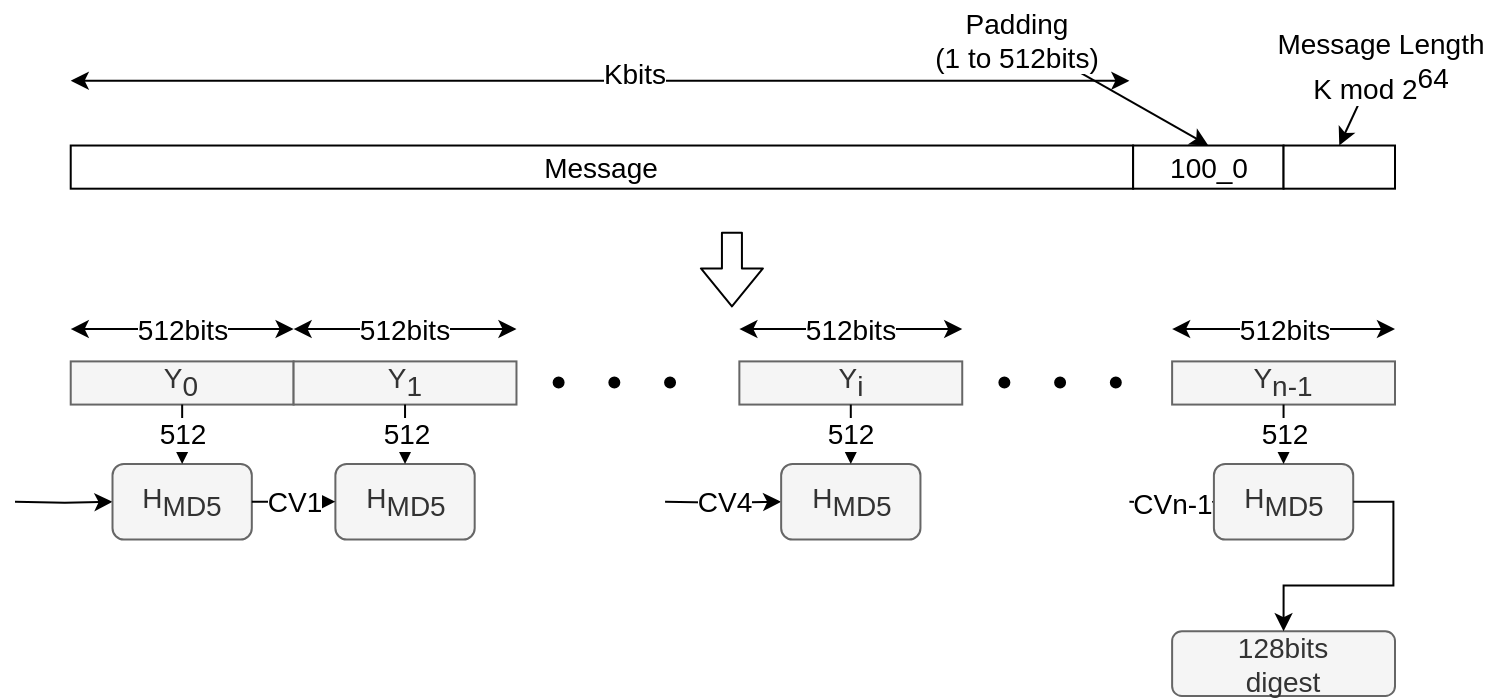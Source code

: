 <mxfile version="10.6.3" type="github"><diagram id="75t6XXOiBoQuIuTBFxo4" name="Page-1"><mxGraphModel dx="962" dy="1789" grid="1" gridSize="10" guides="1" tooltips="1" connect="1" arrows="1" fold="1" page="1" pageScale="1" pageWidth="827" pageHeight="1169" math="0" shadow="0"><root><mxCell id="0"/><mxCell id="1" parent="0"/><mxCell id="HgQb557mBGdzhUg2ySvN-65" value="" style="group;fontSize=14;" vertex="1" connectable="0" parent="1"><mxGeometry x="40.5" y="-1119" width="690" height="340" as="geometry"/></mxCell><mxCell id="HgQb557mBGdzhUg2ySvN-57" value="" style="group;container=1;fontSize=14;" vertex="1" connectable="0" parent="HgQb557mBGdzhUg2ySvN-65"><mxGeometry y="64.762" width="690" height="275.238" as="geometry"/></mxCell><mxCell id="HgQb557mBGdzhUg2ySvN-4" value="" style="shape=flexArrow;endArrow=classic;html=1;fontSize=14;" edge="1" parent="HgQb557mBGdzhUg2ySvN-57"><mxGeometry width="50" height="50" relative="1" as="geometry"><mxPoint x="358.466" y="43.175" as="sourcePoint"/><mxPoint x="358.466" y="80.952" as="targetPoint"/></mxGeometry></mxCell><mxCell id="HgQb557mBGdzhUg2ySvN-10" value="" style="group;fontSize=14;" vertex="1" connectable="0" parent="HgQb557mBGdzhUg2ySvN-57"><mxGeometry x="27.86" width="662.14" height="21.587" as="geometry"/></mxCell><mxCell id="HgQb557mBGdzhUg2ySvN-5" value="" style="group;container=1;fontSize=14;" vertex="1" connectable="0" parent="HgQb557mBGdzhUg2ySvN-10"><mxGeometry width="662.14" height="21.587" as="geometry"/></mxCell><mxCell id="HgQb557mBGdzhUg2ySvN-1" value="Message" style="rounded=0;whiteSpace=wrap;html=1;fontSize=14;" vertex="1" parent="HgQb557mBGdzhUg2ySvN-5"><mxGeometry width="531.198" height="21.587" as="geometry"/></mxCell><mxCell id="HgQb557mBGdzhUg2ySvN-2" value="100_0" style="rounded=0;whiteSpace=wrap;html=1;fontSize=14;" vertex="1" parent="HgQb557mBGdzhUg2ySvN-5"><mxGeometry x="531.198" width="75.222" height="21.587" as="geometry"/></mxCell><mxCell id="HgQb557mBGdzhUg2ySvN-3" value="" style="rounded=0;whiteSpace=wrap;html=1;fontSize=14;" vertex="1" parent="HgQb557mBGdzhUg2ySvN-5"><mxGeometry x="606.42" width="55.72" height="21.587" as="geometry"/></mxCell><mxCell id="HgQb557mBGdzhUg2ySvN-17" value="" style="group;container=1;fontSize=14;" vertex="1" connectable="0" parent="HgQb557mBGdzhUg2ySvN-57"><mxGeometry x="27.86" y="80.952" width="111.44" height="48.571" as="geometry"/></mxCell><mxCell id="HgQb557mBGdzhUg2ySvN-18" value="" style="group;fontSize=14;" vertex="1" connectable="0" parent="HgQb557mBGdzhUg2ySvN-17"><mxGeometry y="10.794" width="111.44" height="37.778" as="geometry"/></mxCell><mxCell id="HgQb557mBGdzhUg2ySvN-11" value="Y&lt;sub style=&quot;font-size: 14px;&quot;&gt;0&lt;/sub&gt;&lt;br style=&quot;font-size: 14px;&quot;&gt;" style="rounded=0;whiteSpace=wrap;html=1;fillColor=#f5f5f5;strokeColor=#666666;fontColor=#333333;fontSize=14;" vertex="1" parent="HgQb557mBGdzhUg2ySvN-18"><mxGeometry y="16.19" width="111.44" height="21.587" as="geometry"/></mxCell><mxCell id="HgQb557mBGdzhUg2ySvN-15" value="512bits" style="endArrow=classic;startArrow=classic;html=1;fontSize=14;" edge="1" parent="HgQb557mBGdzhUg2ySvN-18"><mxGeometry width="50" height="50" relative="1" as="geometry"><mxPoint as="sourcePoint"/><mxPoint x="111.44" as="targetPoint"/><Array as="points"><mxPoint x="55.72"/></Array></mxGeometry></mxCell><mxCell id="HgQb557mBGdzhUg2ySvN-19" value="" style="group;fontSize=14;" vertex="1" connectable="0" parent="HgQb557mBGdzhUg2ySvN-57"><mxGeometry x="139.3" y="91.746" width="111.44" height="37.778" as="geometry"/></mxCell><mxCell id="HgQb557mBGdzhUg2ySvN-20" value="Y&lt;sub style=&quot;font-size: 14px;&quot;&gt;1&lt;/sub&gt;&lt;br style=&quot;font-size: 14px;&quot;&gt;" style="rounded=0;whiteSpace=wrap;html=1;fillColor=#f5f5f5;strokeColor=#666666;fontColor=#333333;fontSize=14;" vertex="1" parent="HgQb557mBGdzhUg2ySvN-19"><mxGeometry y="16.19" width="111.44" height="21.587" as="geometry"/></mxCell><mxCell id="HgQb557mBGdzhUg2ySvN-21" value="512bits" style="endArrow=classic;startArrow=classic;html=1;fontSize=14;" edge="1" parent="HgQb557mBGdzhUg2ySvN-19"><mxGeometry width="50" height="50" relative="1" as="geometry"><mxPoint as="sourcePoint"/><mxPoint x="111.44" as="targetPoint"/><Array as="points"><mxPoint x="55.72"/></Array></mxGeometry></mxCell><mxCell id="HgQb557mBGdzhUg2ySvN-22" value="" style="group;fontSize=14;" vertex="1" connectable="0" parent="HgQb557mBGdzhUg2ySvN-57"><mxGeometry x="362.18" y="91.746" width="111.44" height="37.778" as="geometry"/></mxCell><mxCell id="HgQb557mBGdzhUg2ySvN-23" value="Y&lt;sub style=&quot;font-size: 14px;&quot;&gt;i&lt;/sub&gt;&lt;br style=&quot;font-size: 14px;&quot;&gt;" style="rounded=0;whiteSpace=wrap;html=1;fillColor=#f5f5f5;strokeColor=#666666;fontColor=#333333;fontSize=14;" vertex="1" parent="HgQb557mBGdzhUg2ySvN-22"><mxGeometry y="16.19" width="111.44" height="21.587" as="geometry"/></mxCell><mxCell id="HgQb557mBGdzhUg2ySvN-24" value="512bits" style="endArrow=classic;startArrow=classic;html=1;fontSize=14;" edge="1" parent="HgQb557mBGdzhUg2ySvN-22"><mxGeometry width="50" height="50" relative="1" as="geometry"><mxPoint as="sourcePoint"/><mxPoint x="111.44" as="targetPoint"/><Array as="points"><mxPoint x="55.72"/></Array></mxGeometry></mxCell><mxCell id="HgQb557mBGdzhUg2ySvN-25" value="" style="group;fontSize=14;" vertex="1" connectable="0" parent="HgQb557mBGdzhUg2ySvN-57"><mxGeometry x="578.56" y="91.746" width="111.44" height="37.778" as="geometry"/></mxCell><mxCell id="HgQb557mBGdzhUg2ySvN-26" value="Y&lt;sub style=&quot;font-size: 14px;&quot;&gt;n-1&lt;/sub&gt;&lt;br style=&quot;font-size: 14px;&quot;&gt;" style="rounded=0;whiteSpace=wrap;html=1;fillColor=#f5f5f5;strokeColor=#666666;fontColor=#333333;fontSize=14;" vertex="1" parent="HgQb557mBGdzhUg2ySvN-25"><mxGeometry y="16.19" width="111.44" height="21.587" as="geometry"/></mxCell><mxCell id="HgQb557mBGdzhUg2ySvN-27" value="512bits" style="endArrow=classic;startArrow=classic;html=1;fontSize=14;" edge="1" parent="HgQb557mBGdzhUg2ySvN-25"><mxGeometry width="50" height="50" relative="1" as="geometry"><mxPoint as="sourcePoint"/><mxPoint x="111.44" as="targetPoint"/><Array as="points"><mxPoint x="55.72"/></Array></mxGeometry></mxCell><mxCell id="HgQb557mBGdzhUg2ySvN-33" value="" style="group;fontSize=14;" vertex="1" connectable="0" parent="HgQb557mBGdzhUg2ySvN-57"><mxGeometry x="269.314" y="116.032" width="65.007" height="5.397" as="geometry"/></mxCell><mxCell id="HgQb557mBGdzhUg2ySvN-32" value="" style="group;fontSize=14;" vertex="1" connectable="0" parent="HgQb557mBGdzhUg2ySvN-33"><mxGeometry width="65.007" height="5.397" as="geometry"/></mxCell><mxCell id="HgQb557mBGdzhUg2ySvN-29" value="" style="ellipse;whiteSpace=wrap;html=1;aspect=fixed;fillColor=#000000;fontSize=14;" vertex="1" parent="HgQb557mBGdzhUg2ySvN-32"><mxGeometry width="4.993" height="4.993" as="geometry"/></mxCell><mxCell id="HgQb557mBGdzhUg2ySvN-30" value="" style="ellipse;whiteSpace=wrap;html=1;aspect=fixed;fillColor=#000000;fontSize=14;" vertex="1" parent="HgQb557mBGdzhUg2ySvN-32"><mxGeometry x="27.86" width="4.993" height="4.993" as="geometry"/></mxCell><mxCell id="HgQb557mBGdzhUg2ySvN-31" value="" style="ellipse;whiteSpace=wrap;html=1;aspect=fixed;fillColor=#000000;fontSize=14;" vertex="1" parent="HgQb557mBGdzhUg2ySvN-32"><mxGeometry x="55.72" width="4.993" height="4.993" as="geometry"/></mxCell><mxCell id="HgQb557mBGdzhUg2ySvN-37" value="" style="group;fontSize=14;" vertex="1" connectable="0" parent="HgQb557mBGdzhUg2ySvN-57"><mxGeometry x="492.194" y="116.032" width="65.007" height="5.397" as="geometry"/></mxCell><mxCell id="HgQb557mBGdzhUg2ySvN-38" value="" style="group;fontSize=14;" vertex="1" connectable="0" parent="HgQb557mBGdzhUg2ySvN-37"><mxGeometry width="65.007" height="5.397" as="geometry"/></mxCell><mxCell id="HgQb557mBGdzhUg2ySvN-39" value="" style="ellipse;whiteSpace=wrap;html=1;aspect=fixed;fillColor=#000000;fontSize=14;" vertex="1" parent="HgQb557mBGdzhUg2ySvN-38"><mxGeometry width="4.993" height="4.993" as="geometry"/></mxCell><mxCell id="HgQb557mBGdzhUg2ySvN-40" value="" style="ellipse;whiteSpace=wrap;html=1;aspect=fixed;fillColor=#000000;fontSize=14;" vertex="1" parent="HgQb557mBGdzhUg2ySvN-38"><mxGeometry x="27.86" width="4.993" height="4.993" as="geometry"/></mxCell><mxCell id="HgQb557mBGdzhUg2ySvN-41" value="" style="ellipse;whiteSpace=wrap;html=1;aspect=fixed;fillColor=#000000;fontSize=14;" vertex="1" parent="HgQb557mBGdzhUg2ySvN-38"><mxGeometry x="55.72" width="4.993" height="4.993" as="geometry"/></mxCell><mxCell id="HgQb557mBGdzhUg2ySvN-51" style="edgeStyle=orthogonalEdgeStyle;rounded=0;orthogonalLoop=1;jettySize=auto;html=1;fontSize=14;" edge="1" parent="HgQb557mBGdzhUg2ySvN-57" target="HgQb557mBGdzhUg2ySvN-43"><mxGeometry relative="1" as="geometry"><mxPoint x="-9.287" y="178.095" as="targetPoint"/><mxPoint y="178.095" as="sourcePoint"/></mxGeometry></mxCell><mxCell id="HgQb557mBGdzhUg2ySvN-43" value="&lt;font style=&quot;font-size: 14px;&quot;&gt;H&lt;/font&gt;&lt;font style=&quot;font-size: 14px;&quot;&gt;&lt;sub style=&quot;font-size: 14px;&quot;&gt;MD5&lt;/sub&gt;&lt;/font&gt;" style="rounded=1;whiteSpace=wrap;html=1;fillColor=#f5f5f5;strokeColor=#666666;fontColor=#333333;fontSize=14;" vertex="1" parent="HgQb557mBGdzhUg2ySvN-57"><mxGeometry x="48.755" y="159.206" width="69.65" height="37.778" as="geometry"/></mxCell><mxCell id="HgQb557mBGdzhUg2ySvN-44" value="&lt;font style=&quot;font-size: 14px;&quot;&gt;H&lt;/font&gt;&lt;font style=&quot;font-size: 14px;&quot;&gt;&lt;sub style=&quot;font-size: 14px;&quot;&gt;MD5&lt;/sub&gt;&lt;/font&gt;" style="rounded=1;whiteSpace=wrap;html=1;fillColor=#f5f5f5;strokeColor=#666666;fontColor=#333333;fontSize=14;" vertex="1" parent="HgQb557mBGdzhUg2ySvN-57"><mxGeometry x="160.195" y="159.206" width="69.65" height="37.778" as="geometry"/></mxCell><mxCell id="HgQb557mBGdzhUg2ySvN-53" value="CV4" style="edgeStyle=orthogonalEdgeStyle;rounded=0;orthogonalLoop=1;jettySize=auto;html=1;entryX=0;entryY=0.5;entryDx=0;entryDy=0;fontSize=14;" edge="1" parent="HgQb557mBGdzhUg2ySvN-57" target="HgQb557mBGdzhUg2ySvN-45"><mxGeometry relative="1" as="geometry"><mxPoint x="325.034" y="178.095" as="targetPoint"/><mxPoint x="325.034" y="178.095" as="sourcePoint"/></mxGeometry></mxCell><mxCell id="HgQb557mBGdzhUg2ySvN-45" value="&lt;font style=&quot;font-size: 14px;&quot;&gt;H&lt;/font&gt;&lt;font style=&quot;font-size: 14px;&quot;&gt;&lt;sub style=&quot;font-size: 14px;&quot;&gt;MD5&lt;/sub&gt;&lt;/font&gt;" style="rounded=1;whiteSpace=wrap;html=1;fillColor=#f5f5f5;strokeColor=#666666;fontColor=#333333;fontSize=14;" vertex="1" parent="HgQb557mBGdzhUg2ySvN-57"><mxGeometry x="383.075" y="159.206" width="69.65" height="37.778" as="geometry"/></mxCell><mxCell id="HgQb557mBGdzhUg2ySvN-54" value="CVn-1" style="edgeStyle=orthogonalEdgeStyle;rounded=0;orthogonalLoop=1;jettySize=auto;html=1;entryX=0;entryY=0.5;entryDx=0;entryDy=0;fontSize=14;" edge="1" parent="HgQb557mBGdzhUg2ySvN-57" target="HgQb557mBGdzhUg2ySvN-46"><mxGeometry relative="1" as="geometry"><mxPoint x="547.914" y="178.095" as="targetPoint"/><mxPoint x="557.201" y="178.095" as="sourcePoint"/></mxGeometry></mxCell><mxCell id="HgQb557mBGdzhUg2ySvN-46" value="&lt;font style=&quot;font-size: 14px;&quot;&gt;H&lt;/font&gt;&lt;font style=&quot;font-size: 14px;&quot;&gt;&lt;sub style=&quot;font-size: 14px;&quot;&gt;MD5&lt;/sub&gt;&lt;/font&gt;" style="rounded=1;whiteSpace=wrap;html=1;fillColor=#f5f5f5;strokeColor=#666666;fontColor=#333333;fontSize=14;" vertex="1" parent="HgQb557mBGdzhUg2ySvN-57"><mxGeometry x="599.455" y="159.206" width="69.65" height="37.778" as="geometry"/></mxCell><mxCell id="HgQb557mBGdzhUg2ySvN-52" value="CV1" style="edgeStyle=orthogonalEdgeStyle;rounded=0;orthogonalLoop=1;jettySize=auto;html=1;exitX=1;exitY=0.5;exitDx=0;exitDy=0;entryX=0;entryY=0.5;entryDx=0;entryDy=0;fontSize=14;" edge="1" parent="HgQb557mBGdzhUg2ySvN-57" source="HgQb557mBGdzhUg2ySvN-43" target="HgQb557mBGdzhUg2ySvN-44"><mxGeometry relative="1" as="geometry"/></mxCell><mxCell id="HgQb557mBGdzhUg2ySvN-47" value="512" style="edgeStyle=orthogonalEdgeStyle;rounded=0;orthogonalLoop=1;jettySize=auto;html=1;exitX=0.5;exitY=1;exitDx=0;exitDy=0;entryX=0.5;entryY=0;entryDx=0;entryDy=0;fontSize=14;" edge="1" parent="HgQb557mBGdzhUg2ySvN-57" source="HgQb557mBGdzhUg2ySvN-11" target="HgQb557mBGdzhUg2ySvN-43"><mxGeometry relative="1" as="geometry"/></mxCell><mxCell id="HgQb557mBGdzhUg2ySvN-48" value="512" style="edgeStyle=orthogonalEdgeStyle;rounded=0;orthogonalLoop=1;jettySize=auto;html=1;exitX=0.5;exitY=1;exitDx=0;exitDy=0;entryX=0.5;entryY=0;entryDx=0;entryDy=0;fontSize=14;" edge="1" parent="HgQb557mBGdzhUg2ySvN-57" source="HgQb557mBGdzhUg2ySvN-20" target="HgQb557mBGdzhUg2ySvN-44"><mxGeometry relative="1" as="geometry"/></mxCell><mxCell id="HgQb557mBGdzhUg2ySvN-49" value="512" style="edgeStyle=orthogonalEdgeStyle;rounded=0;orthogonalLoop=1;jettySize=auto;html=1;exitX=0.5;exitY=1;exitDx=0;exitDy=0;entryX=0.5;entryY=0;entryDx=0;entryDy=0;fontSize=14;" edge="1" parent="HgQb557mBGdzhUg2ySvN-57" source="HgQb557mBGdzhUg2ySvN-23" target="HgQb557mBGdzhUg2ySvN-45"><mxGeometry relative="1" as="geometry"/></mxCell><mxCell id="HgQb557mBGdzhUg2ySvN-50" value="512" style="edgeStyle=orthogonalEdgeStyle;rounded=0;orthogonalLoop=1;jettySize=auto;html=1;exitX=0.5;exitY=1;exitDx=0;exitDy=0;entryX=0.5;entryY=0;entryDx=0;entryDy=0;fontSize=14;" edge="1" parent="HgQb557mBGdzhUg2ySvN-57" source="HgQb557mBGdzhUg2ySvN-26" target="HgQb557mBGdzhUg2ySvN-46"><mxGeometry relative="1" as="geometry"/></mxCell><mxCell id="HgQb557mBGdzhUg2ySvN-56" value="128bits&lt;br style=&quot;font-size: 14px;&quot;&gt;digest&lt;br style=&quot;font-size: 14px;&quot;&gt;" style="rounded=1;whiteSpace=wrap;html=1;fillColor=#f5f5f5;strokeColor=#666666;fontColor=#333333;fontSize=14;" vertex="1" parent="HgQb557mBGdzhUg2ySvN-57"><mxGeometry x="578.56" y="242.857" width="111.44" height="32.381" as="geometry"/></mxCell><mxCell id="HgQb557mBGdzhUg2ySvN-55" style="edgeStyle=orthogonalEdgeStyle;rounded=0;orthogonalLoop=1;jettySize=auto;html=1;exitX=1;exitY=0.5;exitDx=0;exitDy=0;entryX=0.5;entryY=0;entryDx=0;entryDy=0;fontSize=14;" edge="1" parent="HgQb557mBGdzhUg2ySvN-57" source="HgQb557mBGdzhUg2ySvN-46" target="HgQb557mBGdzhUg2ySvN-56"><mxGeometry relative="1" as="geometry"><mxPoint x="631.494" y="237.46" as="targetPoint"/></mxGeometry></mxCell><mxCell id="HgQb557mBGdzhUg2ySvN-58" value="" style="endArrow=classic;startArrow=classic;html=1;strokeColor=#000000;fontSize=14;" edge="1" parent="HgQb557mBGdzhUg2ySvN-65"><mxGeometry width="50" height="50" relative="1" as="geometry"><mxPoint x="27.86" y="32.381" as="sourcePoint"/><mxPoint x="557.201" y="32.381" as="targetPoint"/></mxGeometry></mxCell><mxCell id="HgQb557mBGdzhUg2ySvN-59" value="Kbits" style="text;html=1;resizable=0;points=[];align=center;verticalAlign=middle;labelBackgroundColor=#ffffff;fontSize=14;" vertex="1" connectable="0" parent="HgQb557mBGdzhUg2ySvN-58"><mxGeometry x="0.063" y="4" relative="1" as="geometry"><mxPoint as="offset"/></mxGeometry></mxCell><mxCell id="HgQb557mBGdzhUg2ySvN-60" value="" style="endArrow=classic;html=1;strokeColor=#000000;entryX=0.5;entryY=0;entryDx=0;entryDy=0;fontSize=14;" edge="1" parent="HgQb557mBGdzhUg2ySvN-65" target="HgQb557mBGdzhUg2ySvN-2"><mxGeometry width="50" height="50" relative="1" as="geometry"><mxPoint x="482.907" as="sourcePoint"/><mxPoint x="547.914" y="10.794" as="targetPoint"/></mxGeometry></mxCell><mxCell id="HgQb557mBGdzhUg2ySvN-61" value="Padding&lt;br style=&quot;font-size: 14px;&quot;&gt;(1 to 512bits)&lt;br style=&quot;font-size: 14px;&quot;&gt;" style="text;html=1;resizable=0;points=[];align=center;verticalAlign=middle;labelBackgroundColor=#ffffff;fontSize=14;" vertex="1" connectable="0" parent="HgQb557mBGdzhUg2ySvN-60"><mxGeometry x="-0.692" y="-1" relative="1" as="geometry"><mxPoint y="1" as="offset"/></mxGeometry></mxCell><mxCell id="HgQb557mBGdzhUg2ySvN-62" value="" style="endArrow=classic;html=1;strokeColor=#000000;entryX=0.5;entryY=0;entryDx=0;entryDy=0;fontSize=14;" edge="1" parent="HgQb557mBGdzhUg2ySvN-65" target="HgQb557mBGdzhUg2ySvN-3"><mxGeometry width="50" height="50" relative="1" as="geometry"><mxPoint x="687.214" y="10.794" as="sourcePoint"/><mxPoint x="724.361" y="10.794" as="targetPoint"/></mxGeometry></mxCell><mxCell id="HgQb557mBGdzhUg2ySvN-63" value="Message Length&lt;br style=&quot;font-size: 14px;&quot;&gt;K mod 2&lt;sup style=&quot;font-size: 14px;&quot;&gt;64&lt;/sup&gt;&lt;br style=&quot;font-size: 14px;&quot;&gt;" style="text;html=1;resizable=0;points=[];align=center;verticalAlign=middle;labelBackgroundColor=#ffffff;fontSize=14;" vertex="1" connectable="0" parent="HgQb557mBGdzhUg2ySvN-62"><mxGeometry x="-0.496" y="1" relative="1" as="geometry"><mxPoint as="offset"/></mxGeometry></mxCell></root></mxGraphModel></diagram></mxfile>